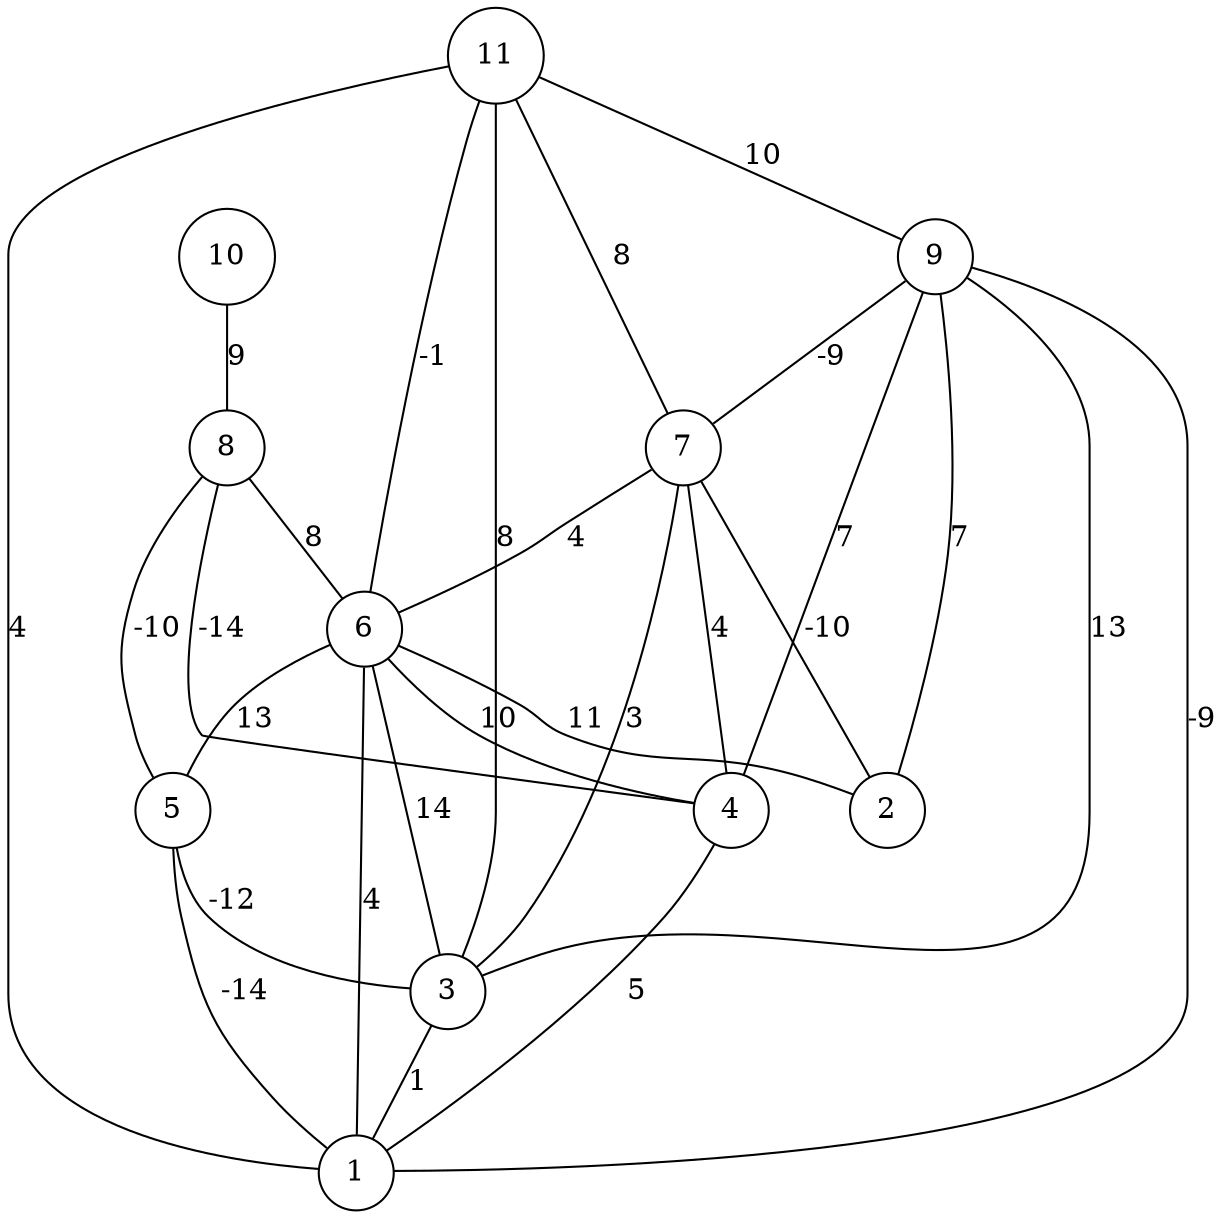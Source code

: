 graph { 
	 fontname="Helvetica,Arial,sans-serif" 
	 node [shape = circle]; 
	 11 -- 1 [label = "4"];
	 11 -- 3 [label = "8"];
	 11 -- 6 [label = "-1"];
	 11 -- 7 [label = "8"];
	 11 -- 9 [label = "10"];
	 10 -- 8 [label = "9"];
	 9 -- 1 [label = "-9"];
	 9 -- 2 [label = "7"];
	 9 -- 3 [label = "13"];
	 9 -- 4 [label = "7"];
	 9 -- 7 [label = "-9"];
	 8 -- 4 [label = "-14"];
	 8 -- 5 [label = "-10"];
	 8 -- 6 [label = "8"];
	 7 -- 2 [label = "-10"];
	 7 -- 3 [label = "3"];
	 7 -- 4 [label = "4"];
	 7 -- 6 [label = "4"];
	 6 -- 1 [label = "4"];
	 6 -- 2 [label = "11"];
	 6 -- 3 [label = "14"];
	 6 -- 4 [label = "10"];
	 6 -- 5 [label = "13"];
	 5 -- 1 [label = "-14"];
	 5 -- 3 [label = "-12"];
	 4 -- 1 [label = "5"];
	 3 -- 1 [label = "1"];
	 1;
	 2;
	 3;
	 4;
	 5;
	 6;
	 7;
	 8;
	 9;
	 10;
	 11;
}
